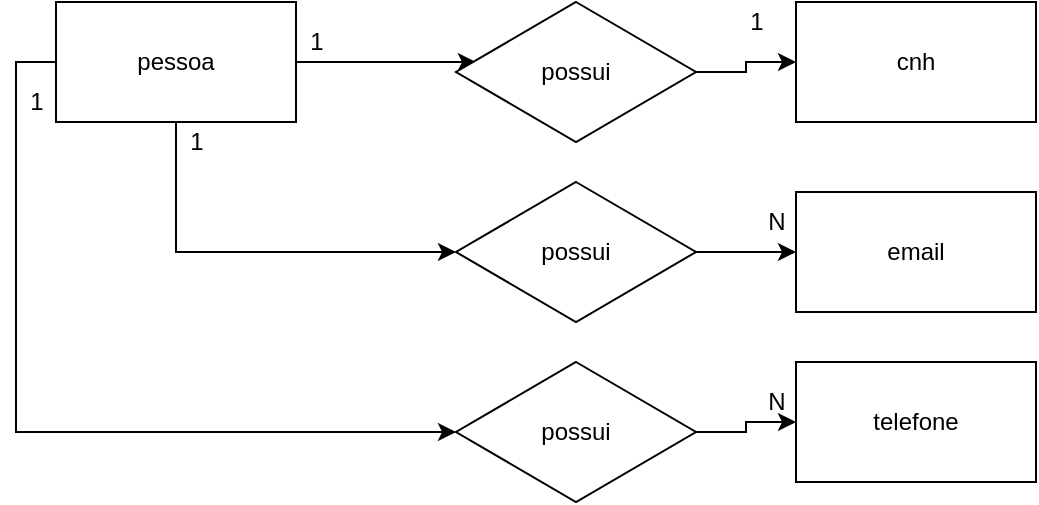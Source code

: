 <mxfile version="14.9.3" type="device" pages="2"><diagram id="-UaRZdVkGHQwKzZtR8jT" name="Conceitual"><mxGraphModel dx="782" dy="649" grid="1" gridSize="10" guides="1" tooltips="1" connect="1" arrows="1" fold="1" page="1" pageScale="1" pageWidth="827" pageHeight="1169" math="0" shadow="0"><root><mxCell id="jhvPXV0KnpEIEUwgvUCG-0"/><mxCell id="jhvPXV0KnpEIEUwgvUCG-1" parent="jhvPXV0KnpEIEUwgvUCG-0"/><mxCell id="STTsIsOU0_d9wv27O3wR-7" style="edgeStyle=orthogonalEdgeStyle;rounded=0;orthogonalLoop=1;jettySize=auto;html=1;entryX=0;entryY=0.5;entryDx=0;entryDy=0;" edge="1" parent="jhvPXV0KnpEIEUwgvUCG-1" source="STTsIsOU0_d9wv27O3wR-0" target="STTsIsOU0_d9wv27O3wR-3"><mxGeometry relative="1" as="geometry"><mxPoint x="170" y="380" as="targetPoint"/><Array as="points"><mxPoint x="170" y="180"/><mxPoint x="170" y="365"/></Array></mxGeometry></mxCell><mxCell id="STTsIsOU0_d9wv27O3wR-8" style="edgeStyle=orthogonalEdgeStyle;rounded=0;orthogonalLoop=1;jettySize=auto;html=1;entryX=0;entryY=0.5;entryDx=0;entryDy=0;" edge="1" parent="jhvPXV0KnpEIEUwgvUCG-1" source="STTsIsOU0_d9wv27O3wR-0" target="STTsIsOU0_d9wv27O3wR-2"><mxGeometry relative="1" as="geometry"><Array as="points"><mxPoint x="250" y="275"/></Array></mxGeometry></mxCell><mxCell id="STTsIsOU0_d9wv27O3wR-9" style="edgeStyle=orthogonalEdgeStyle;rounded=0;orthogonalLoop=1;jettySize=auto;html=1;entryX=0.083;entryY=0.429;entryDx=0;entryDy=0;entryPerimeter=0;" edge="1" parent="jhvPXV0KnpEIEUwgvUCG-1" source="STTsIsOU0_d9wv27O3wR-0" target="STTsIsOU0_d9wv27O3wR-1"><mxGeometry relative="1" as="geometry"/></mxCell><mxCell id="STTsIsOU0_d9wv27O3wR-0" value="pessoa" style="rounded=0;whiteSpace=wrap;html=1;" vertex="1" parent="jhvPXV0KnpEIEUwgvUCG-1"><mxGeometry x="190" y="150" width="120" height="60" as="geometry"/></mxCell><mxCell id="STTsIsOU0_d9wv27O3wR-10" style="edgeStyle=orthogonalEdgeStyle;rounded=0;orthogonalLoop=1;jettySize=auto;html=1;" edge="1" parent="jhvPXV0KnpEIEUwgvUCG-1" source="STTsIsOU0_d9wv27O3wR-1" target="STTsIsOU0_d9wv27O3wR-4"><mxGeometry relative="1" as="geometry"/></mxCell><mxCell id="STTsIsOU0_d9wv27O3wR-1" value="possui" style="rhombus;whiteSpace=wrap;html=1;" vertex="1" parent="jhvPXV0KnpEIEUwgvUCG-1"><mxGeometry x="390" y="150" width="120" height="70" as="geometry"/></mxCell><mxCell id="STTsIsOU0_d9wv27O3wR-11" style="edgeStyle=orthogonalEdgeStyle;rounded=0;orthogonalLoop=1;jettySize=auto;html=1;exitX=1;exitY=0.5;exitDx=0;exitDy=0;entryX=0;entryY=0.5;entryDx=0;entryDy=0;" edge="1" parent="jhvPXV0KnpEIEUwgvUCG-1" source="STTsIsOU0_d9wv27O3wR-2" target="STTsIsOU0_d9wv27O3wR-6"><mxGeometry relative="1" as="geometry"/></mxCell><mxCell id="STTsIsOU0_d9wv27O3wR-2" value="possui" style="rhombus;whiteSpace=wrap;html=1;" vertex="1" parent="jhvPXV0KnpEIEUwgvUCG-1"><mxGeometry x="390" y="240" width="120" height="70" as="geometry"/></mxCell><mxCell id="STTsIsOU0_d9wv27O3wR-12" style="edgeStyle=orthogonalEdgeStyle;rounded=0;orthogonalLoop=1;jettySize=auto;html=1;exitX=1;exitY=0.5;exitDx=0;exitDy=0;entryX=0;entryY=0.5;entryDx=0;entryDy=0;" edge="1" parent="jhvPXV0KnpEIEUwgvUCG-1" source="STTsIsOU0_d9wv27O3wR-3" target="STTsIsOU0_d9wv27O3wR-5"><mxGeometry relative="1" as="geometry"/></mxCell><mxCell id="STTsIsOU0_d9wv27O3wR-3" value="possui" style="rhombus;whiteSpace=wrap;html=1;" vertex="1" parent="jhvPXV0KnpEIEUwgvUCG-1"><mxGeometry x="390" y="330" width="120" height="70" as="geometry"/></mxCell><mxCell id="STTsIsOU0_d9wv27O3wR-4" value="cnh" style="rounded=0;whiteSpace=wrap;html=1;" vertex="1" parent="jhvPXV0KnpEIEUwgvUCG-1"><mxGeometry x="560" y="150" width="120" height="60" as="geometry"/></mxCell><mxCell id="STTsIsOU0_d9wv27O3wR-5" value="telefone" style="rounded=0;whiteSpace=wrap;html=1;" vertex="1" parent="jhvPXV0KnpEIEUwgvUCG-1"><mxGeometry x="560" y="330" width="120" height="60" as="geometry"/></mxCell><mxCell id="STTsIsOU0_d9wv27O3wR-6" value="email" style="rounded=0;whiteSpace=wrap;html=1;" vertex="1" parent="jhvPXV0KnpEIEUwgvUCG-1"><mxGeometry x="560" y="245" width="120" height="60" as="geometry"/></mxCell><mxCell id="STTsIsOU0_d9wv27O3wR-13" value="1" style="text;html=1;align=center;verticalAlign=middle;resizable=0;points=[];autosize=1;strokeColor=none;" vertex="1" parent="jhvPXV0KnpEIEUwgvUCG-1"><mxGeometry x="170" y="190" width="20" height="20" as="geometry"/></mxCell><mxCell id="STTsIsOU0_d9wv27O3wR-14" value="1" style="text;html=1;align=center;verticalAlign=middle;resizable=0;points=[];autosize=1;strokeColor=none;" vertex="1" parent="jhvPXV0KnpEIEUwgvUCG-1"><mxGeometry x="250" y="210" width="20" height="20" as="geometry"/></mxCell><mxCell id="STTsIsOU0_d9wv27O3wR-15" value="1" style="text;html=1;align=center;verticalAlign=middle;resizable=0;points=[];autosize=1;strokeColor=none;" vertex="1" parent="jhvPXV0KnpEIEUwgvUCG-1"><mxGeometry x="310" y="160" width="20" height="20" as="geometry"/></mxCell><mxCell id="STTsIsOU0_d9wv27O3wR-16" value="1" style="text;html=1;align=center;verticalAlign=middle;resizable=0;points=[];autosize=1;strokeColor=none;" vertex="1" parent="jhvPXV0KnpEIEUwgvUCG-1"><mxGeometry x="530" y="150" width="20" height="20" as="geometry"/></mxCell><mxCell id="STTsIsOU0_d9wv27O3wR-17" value="N" style="text;html=1;align=center;verticalAlign=middle;resizable=0;points=[];autosize=1;strokeColor=none;" vertex="1" parent="jhvPXV0KnpEIEUwgvUCG-1"><mxGeometry x="540" y="250" width="20" height="20" as="geometry"/></mxCell><mxCell id="STTsIsOU0_d9wv27O3wR-18" value="N" style="text;html=1;align=center;verticalAlign=middle;resizable=0;points=[];autosize=1;strokeColor=none;" vertex="1" parent="jhvPXV0KnpEIEUwgvUCG-1"><mxGeometry x="540" y="340" width="20" height="20" as="geometry"/></mxCell></root></mxGraphModel></diagram><diagram id="4E_XA9kzBRmgN5mTcmWZ" name="Logico"><mxGraphModel dx="782" dy="649" grid="1" gridSize="10" guides="1" tooltips="1" connect="1" arrows="1" fold="1" page="1" pageScale="1" pageWidth="827" pageHeight="1169" math="0" shadow="0"><root><mxCell id="0"/><mxCell id="1" parent="0"/><mxCell id="xrnvWgvwJ5l-Av7SMVn4-53" value="pessoa" style="shape=table;startSize=30;container=1;collapsible=1;childLayout=tableLayout;fixedRows=1;rowLines=0;fontStyle=1;align=center;resizeLast=1;" vertex="1" parent="1"><mxGeometry x="270" y="150" width="180" height="150" as="geometry"/></mxCell><mxCell id="xrnvWgvwJ5l-Av7SMVn4-54" value="" style="shape=partialRectangle;collapsible=0;dropTarget=0;pointerEvents=0;fillColor=none;top=0;left=0;bottom=1;right=0;points=[[0,0.5],[1,0.5]];portConstraint=eastwest;" vertex="1" parent="xrnvWgvwJ5l-Av7SMVn4-53"><mxGeometry y="30" width="180" height="30" as="geometry"/></mxCell><mxCell id="xrnvWgvwJ5l-Av7SMVn4-55" value="PK" style="shape=partialRectangle;connectable=0;fillColor=none;top=0;left=0;bottom=0;right=0;fontStyle=1;overflow=hidden;" vertex="1" parent="xrnvWgvwJ5l-Av7SMVn4-54"><mxGeometry width="30" height="30" as="geometry"/></mxCell><mxCell id="xrnvWgvwJ5l-Av7SMVn4-56" value="IdPessoa" style="shape=partialRectangle;connectable=0;fillColor=none;top=0;left=0;bottom=0;right=0;align=left;spacingLeft=6;fontStyle=5;overflow=hidden;" vertex="1" parent="xrnvWgvwJ5l-Av7SMVn4-54"><mxGeometry x="30" width="150" height="30" as="geometry"/></mxCell><mxCell id="xrnvWgvwJ5l-Av7SMVn4-57" value="" style="shape=partialRectangle;collapsible=0;dropTarget=0;pointerEvents=0;fillColor=none;top=0;left=0;bottom=0;right=0;points=[[0,0.5],[1,0.5]];portConstraint=eastwest;" vertex="1" parent="xrnvWgvwJ5l-Av7SMVn4-53"><mxGeometry y="60" width="180" height="30" as="geometry"/></mxCell><mxCell id="xrnvWgvwJ5l-Av7SMVn4-58" value="" style="shape=partialRectangle;connectable=0;fillColor=none;top=0;left=0;bottom=0;right=0;editable=1;overflow=hidden;" vertex="1" parent="xrnvWgvwJ5l-Av7SMVn4-57"><mxGeometry width="30" height="30" as="geometry"/></mxCell><mxCell id="xrnvWgvwJ5l-Av7SMVn4-59" value="nome pessoa" style="shape=partialRectangle;connectable=0;fillColor=none;top=0;left=0;bottom=0;right=0;align=left;spacingLeft=6;overflow=hidden;" vertex="1" parent="xrnvWgvwJ5l-Av7SMVn4-57"><mxGeometry x="30" width="150" height="30" as="geometry"/></mxCell><mxCell id="xrnvWgvwJ5l-Av7SMVn4-60" value="" style="shape=partialRectangle;collapsible=0;dropTarget=0;pointerEvents=0;fillColor=none;top=0;left=0;bottom=0;right=0;points=[[0,0.5],[1,0.5]];portConstraint=eastwest;" vertex="1" parent="xrnvWgvwJ5l-Av7SMVn4-53"><mxGeometry y="90" width="180" height="40" as="geometry"/></mxCell><mxCell id="xrnvWgvwJ5l-Av7SMVn4-61" value="" style="shape=partialRectangle;connectable=0;fillColor=none;top=0;left=0;bottom=0;right=0;editable=1;overflow=hidden;" vertex="1" parent="xrnvWgvwJ5l-Av7SMVn4-60"><mxGeometry width="30" height="40" as="geometry"/></mxCell><mxCell id="xrnvWgvwJ5l-Av7SMVn4-62" value="" style="shape=partialRectangle;connectable=0;fillColor=none;top=0;left=0;bottom=0;right=0;align=left;spacingLeft=6;overflow=hidden;" vertex="1" parent="xrnvWgvwJ5l-Av7SMVn4-60"><mxGeometry x="30" width="150" height="40" as="geometry"/></mxCell><mxCell id="xrnvWgvwJ5l-Av7SMVn4-63" value="" style="shape=partialRectangle;collapsible=0;dropTarget=0;pointerEvents=0;fillColor=none;top=0;left=0;bottom=0;right=0;points=[[0,0.5],[1,0.5]];portConstraint=eastwest;" vertex="1" parent="xrnvWgvwJ5l-Av7SMVn4-53"><mxGeometry y="130" width="180" height="20" as="geometry"/></mxCell><mxCell id="xrnvWgvwJ5l-Av7SMVn4-64" value="" style="shape=partialRectangle;connectable=0;fillColor=none;top=0;left=0;bottom=0;right=0;editable=1;overflow=hidden;" vertex="1" parent="xrnvWgvwJ5l-Av7SMVn4-63"><mxGeometry width="30" height="20" as="geometry"/></mxCell><mxCell id="xrnvWgvwJ5l-Av7SMVn4-65" value="" style="shape=partialRectangle;connectable=0;fillColor=none;top=0;left=0;bottom=0;right=0;align=left;spacingLeft=6;overflow=hidden;" vertex="1" parent="xrnvWgvwJ5l-Av7SMVn4-63"><mxGeometry x="30" width="150" height="20" as="geometry"/></mxCell><mxCell id="xrnvWgvwJ5l-Av7SMVn4-111" style="edgeStyle=orthogonalEdgeStyle;rounded=0;orthogonalLoop=1;jettySize=auto;html=1;entryX=1;entryY=0.5;entryDx=0;entryDy=0;" edge="1" parent="1" source="xrnvWgvwJ5l-Av7SMVn4-66" target="xrnvWgvwJ5l-Av7SMVn4-57"><mxGeometry relative="1" as="geometry"><Array as="points"><mxPoint x="660" y="60"/><mxPoint x="480" y="60"/><mxPoint x="480" y="240"/><mxPoint x="450" y="240"/></Array></mxGeometry></mxCell><mxCell id="xrnvWgvwJ5l-Av7SMVn4-66" value="cnh" style="shape=table;startSize=30;container=1;collapsible=1;childLayout=tableLayout;fixedRows=1;rowLines=0;fontStyle=1;align=center;resizeLast=1;" vertex="1" parent="1"><mxGeometry x="570" y="145" width="180" height="160" as="geometry"/></mxCell><mxCell id="xrnvWgvwJ5l-Av7SMVn4-67" value="" style="shape=partialRectangle;collapsible=0;dropTarget=0;pointerEvents=0;fillColor=none;top=0;left=0;bottom=0;right=0;points=[[0,0.5],[1,0.5]];portConstraint=eastwest;" vertex="1" parent="xrnvWgvwJ5l-Av7SMVn4-66"><mxGeometry y="30" width="180" height="30" as="geometry"/></mxCell><mxCell id="xrnvWgvwJ5l-Av7SMVn4-68" value="PK" style="shape=partialRectangle;connectable=0;fillColor=none;top=0;left=0;bottom=0;right=0;fontStyle=1;overflow=hidden;" vertex="1" parent="xrnvWgvwJ5l-Av7SMVn4-67"><mxGeometry width="60" height="30" as="geometry"/></mxCell><mxCell id="xrnvWgvwJ5l-Av7SMVn4-69" value="idCnh" style="shape=partialRectangle;connectable=0;fillColor=none;top=0;left=0;bottom=0;right=0;align=left;spacingLeft=6;fontStyle=5;overflow=hidden;" vertex="1" parent="xrnvWgvwJ5l-Av7SMVn4-67"><mxGeometry x="60" width="120" height="30" as="geometry"/></mxCell><mxCell id="xrnvWgvwJ5l-Av7SMVn4-70" value="" style="shape=partialRectangle;collapsible=0;dropTarget=0;pointerEvents=0;fillColor=none;top=0;left=0;bottom=1;right=0;points=[[0,0.5],[1,0.5]];portConstraint=eastwest;" vertex="1" parent="xrnvWgvwJ5l-Av7SMVn4-66"><mxGeometry y="60" width="180" height="30" as="geometry"/></mxCell><mxCell id="xrnvWgvwJ5l-Av7SMVn4-71" value="FK" style="shape=partialRectangle;connectable=0;fillColor=none;top=0;left=0;bottom=0;right=0;fontStyle=1;overflow=hidden;" vertex="1" parent="xrnvWgvwJ5l-Av7SMVn4-70"><mxGeometry width="60" height="30" as="geometry"/></mxCell><mxCell id="xrnvWgvwJ5l-Av7SMVn4-72" value="idPessoa" style="shape=partialRectangle;connectable=0;fillColor=none;top=0;left=0;bottom=0;right=0;align=left;spacingLeft=6;fontStyle=5;overflow=hidden;" vertex="1" parent="xrnvWgvwJ5l-Av7SMVn4-70"><mxGeometry x="60" width="120" height="30" as="geometry"/></mxCell><mxCell id="xrnvWgvwJ5l-Av7SMVn4-73" value="" style="shape=partialRectangle;collapsible=0;dropTarget=0;pointerEvents=0;fillColor=none;top=0;left=0;bottom=0;right=0;points=[[0,0.5],[1,0.5]];portConstraint=eastwest;" vertex="1" parent="xrnvWgvwJ5l-Av7SMVn4-66"><mxGeometry y="90" width="180" height="30" as="geometry"/></mxCell><mxCell id="xrnvWgvwJ5l-Av7SMVn4-74" value="" style="shape=partialRectangle;connectable=0;fillColor=none;top=0;left=0;bottom=0;right=0;editable=1;overflow=hidden;" vertex="1" parent="xrnvWgvwJ5l-Av7SMVn4-73"><mxGeometry width="60" height="30" as="geometry"/></mxCell><mxCell id="xrnvWgvwJ5l-Av7SMVn4-75" value="descrição" style="shape=partialRectangle;connectable=0;fillColor=none;top=0;left=0;bottom=0;right=0;align=left;spacingLeft=6;overflow=hidden;" vertex="1" parent="xrnvWgvwJ5l-Av7SMVn4-73"><mxGeometry x="60" width="120" height="30" as="geometry"/></mxCell><mxCell id="xrnvWgvwJ5l-Av7SMVn4-76" value="" style="shape=partialRectangle;collapsible=0;dropTarget=0;pointerEvents=0;fillColor=none;top=0;left=0;bottom=0;right=0;points=[[0,0.5],[1,0.5]];portConstraint=eastwest;" vertex="1" parent="xrnvWgvwJ5l-Av7SMVn4-66"><mxGeometry y="120" width="180" height="30" as="geometry"/></mxCell><mxCell id="xrnvWgvwJ5l-Av7SMVn4-77" value="" style="shape=partialRectangle;connectable=0;fillColor=none;top=0;left=0;bottom=0;right=0;editable=1;overflow=hidden;" vertex="1" parent="xrnvWgvwJ5l-Av7SMVn4-76"><mxGeometry width="60" height="30" as="geometry"/></mxCell><mxCell id="xrnvWgvwJ5l-Av7SMVn4-78" value="" style="shape=partialRectangle;connectable=0;fillColor=none;top=0;left=0;bottom=0;right=0;align=left;spacingLeft=6;overflow=hidden;" vertex="1" parent="xrnvWgvwJ5l-Av7SMVn4-76"><mxGeometry x="60" width="120" height="30" as="geometry"/></mxCell><mxCell id="xrnvWgvwJ5l-Av7SMVn4-79" value="telefone" style="shape=table;startSize=30;container=1;collapsible=1;childLayout=tableLayout;fixedRows=1;rowLines=0;fontStyle=1;align=center;resizeLast=1;" vertex="1" parent="1"><mxGeometry x="570" y="330" width="180" height="160" as="geometry"/></mxCell><mxCell id="xrnvWgvwJ5l-Av7SMVn4-80" value="" style="shape=partialRectangle;collapsible=0;dropTarget=0;pointerEvents=0;fillColor=none;top=0;left=0;bottom=0;right=0;points=[[0,0.5],[1,0.5]];portConstraint=eastwest;" vertex="1" parent="xrnvWgvwJ5l-Av7SMVn4-79"><mxGeometry y="30" width="180" height="30" as="geometry"/></mxCell><mxCell id="xrnvWgvwJ5l-Av7SMVn4-81" value="PK" style="shape=partialRectangle;connectable=0;fillColor=none;top=0;left=0;bottom=0;right=0;fontStyle=1;overflow=hidden;" vertex="1" parent="xrnvWgvwJ5l-Av7SMVn4-80"><mxGeometry width="60" height="30" as="geometry"/></mxCell><mxCell id="xrnvWgvwJ5l-Av7SMVn4-82" value="idTelefone" style="shape=partialRectangle;connectable=0;fillColor=none;top=0;left=0;bottom=0;right=0;align=left;spacingLeft=6;fontStyle=5;overflow=hidden;" vertex="1" parent="xrnvWgvwJ5l-Av7SMVn4-80"><mxGeometry x="60" width="120" height="30" as="geometry"/></mxCell><mxCell id="xrnvWgvwJ5l-Av7SMVn4-83" value="" style="shape=partialRectangle;collapsible=0;dropTarget=0;pointerEvents=0;fillColor=none;top=0;left=0;bottom=1;right=0;points=[[0,0.5],[1,0.5]];portConstraint=eastwest;" vertex="1" parent="xrnvWgvwJ5l-Av7SMVn4-79"><mxGeometry y="60" width="180" height="30" as="geometry"/></mxCell><mxCell id="xrnvWgvwJ5l-Av7SMVn4-84" value="FK" style="shape=partialRectangle;connectable=0;fillColor=none;top=0;left=0;bottom=0;right=0;fontStyle=1;overflow=hidden;" vertex="1" parent="xrnvWgvwJ5l-Av7SMVn4-83"><mxGeometry width="60" height="30" as="geometry"/></mxCell><mxCell id="xrnvWgvwJ5l-Av7SMVn4-85" value="idPessoa" style="shape=partialRectangle;connectable=0;fillColor=none;top=0;left=0;bottom=0;right=0;align=left;spacingLeft=6;fontStyle=5;overflow=hidden;" vertex="1" parent="xrnvWgvwJ5l-Av7SMVn4-83"><mxGeometry x="60" width="120" height="30" as="geometry"/></mxCell><mxCell id="xrnvWgvwJ5l-Av7SMVn4-86" value="" style="shape=partialRectangle;collapsible=0;dropTarget=0;pointerEvents=0;fillColor=none;top=0;left=0;bottom=0;right=0;points=[[0,0.5],[1,0.5]];portConstraint=eastwest;" vertex="1" parent="xrnvWgvwJ5l-Av7SMVn4-79"><mxGeometry y="90" width="180" height="30" as="geometry"/></mxCell><mxCell id="xrnvWgvwJ5l-Av7SMVn4-87" value="" style="shape=partialRectangle;connectable=0;fillColor=none;top=0;left=0;bottom=0;right=0;editable=1;overflow=hidden;" vertex="1" parent="xrnvWgvwJ5l-Av7SMVn4-86"><mxGeometry width="60" height="30" as="geometry"/></mxCell><mxCell id="xrnvWgvwJ5l-Av7SMVn4-88" value="numeroTelefone" style="shape=partialRectangle;connectable=0;fillColor=none;top=0;left=0;bottom=0;right=0;align=left;spacingLeft=6;overflow=hidden;" vertex="1" parent="xrnvWgvwJ5l-Av7SMVn4-86"><mxGeometry x="60" width="120" height="30" as="geometry"/></mxCell><mxCell id="xrnvWgvwJ5l-Av7SMVn4-89" value="" style="shape=partialRectangle;collapsible=0;dropTarget=0;pointerEvents=0;fillColor=none;top=0;left=0;bottom=0;right=0;points=[[0,0.5],[1,0.5]];portConstraint=eastwest;" vertex="1" parent="xrnvWgvwJ5l-Av7SMVn4-79"><mxGeometry y="120" width="180" height="30" as="geometry"/></mxCell><mxCell id="xrnvWgvwJ5l-Av7SMVn4-90" value="" style="shape=partialRectangle;connectable=0;fillColor=none;top=0;left=0;bottom=0;right=0;editable=1;overflow=hidden;" vertex="1" parent="xrnvWgvwJ5l-Av7SMVn4-89"><mxGeometry width="60" height="30" as="geometry"/></mxCell><mxCell id="xrnvWgvwJ5l-Av7SMVn4-91" value="" style="shape=partialRectangle;connectable=0;fillColor=none;top=0;left=0;bottom=0;right=0;align=left;spacingLeft=6;overflow=hidden;" vertex="1" parent="xrnvWgvwJ5l-Av7SMVn4-89"><mxGeometry x="60" width="120" height="30" as="geometry"/></mxCell><mxCell id="xrnvWgvwJ5l-Av7SMVn4-108" style="edgeStyle=orthogonalEdgeStyle;rounded=0;orthogonalLoop=1;jettySize=auto;html=1;" edge="1" parent="1" source="xrnvWgvwJ5l-Av7SMVn4-95" target="xrnvWgvwJ5l-Av7SMVn4-57"><mxGeometry relative="1" as="geometry"><Array as="points"><mxPoint x="510" y="585"/><mxPoint x="510" y="225"/></Array></mxGeometry></mxCell><mxCell id="xrnvWgvwJ5l-Av7SMVn4-95" value="email" style="shape=table;startSize=30;container=1;collapsible=1;childLayout=tableLayout;fixedRows=1;rowLines=0;fontStyle=1;align=center;resizeLast=1;" vertex="1" parent="1"><mxGeometry x="570" y="505" width="180" height="160" as="geometry"/></mxCell><mxCell id="xrnvWgvwJ5l-Av7SMVn4-96" value="" style="shape=partialRectangle;collapsible=0;dropTarget=0;pointerEvents=0;fillColor=none;top=0;left=0;bottom=0;right=0;points=[[0,0.5],[1,0.5]];portConstraint=eastwest;" vertex="1" parent="xrnvWgvwJ5l-Av7SMVn4-95"><mxGeometry y="30" width="180" height="30" as="geometry"/></mxCell><mxCell id="xrnvWgvwJ5l-Av7SMVn4-97" value="PK" style="shape=partialRectangle;connectable=0;fillColor=none;top=0;left=0;bottom=0;right=0;fontStyle=1;overflow=hidden;" vertex="1" parent="xrnvWgvwJ5l-Av7SMVn4-96"><mxGeometry width="60" height="30" as="geometry"/></mxCell><mxCell id="xrnvWgvwJ5l-Av7SMVn4-98" value="idEmail" style="shape=partialRectangle;connectable=0;fillColor=none;top=0;left=0;bottom=0;right=0;align=left;spacingLeft=6;fontStyle=5;overflow=hidden;" vertex="1" parent="xrnvWgvwJ5l-Av7SMVn4-96"><mxGeometry x="60" width="120" height="30" as="geometry"/></mxCell><mxCell id="xrnvWgvwJ5l-Av7SMVn4-99" value="" style="shape=partialRectangle;collapsible=0;dropTarget=0;pointerEvents=0;fillColor=none;top=0;left=0;bottom=1;right=0;points=[[0,0.5],[1,0.5]];portConstraint=eastwest;" vertex="1" parent="xrnvWgvwJ5l-Av7SMVn4-95"><mxGeometry y="60" width="180" height="30" as="geometry"/></mxCell><mxCell id="xrnvWgvwJ5l-Av7SMVn4-100" value="FK" style="shape=partialRectangle;connectable=0;fillColor=none;top=0;left=0;bottom=0;right=0;fontStyle=1;overflow=hidden;" vertex="1" parent="xrnvWgvwJ5l-Av7SMVn4-99"><mxGeometry width="60" height="30" as="geometry"/></mxCell><mxCell id="xrnvWgvwJ5l-Av7SMVn4-101" value="idPessoa" style="shape=partialRectangle;connectable=0;fillColor=none;top=0;left=0;bottom=0;right=0;align=left;spacingLeft=6;fontStyle=5;overflow=hidden;" vertex="1" parent="xrnvWgvwJ5l-Av7SMVn4-99"><mxGeometry x="60" width="120" height="30" as="geometry"/></mxCell><mxCell id="xrnvWgvwJ5l-Av7SMVn4-102" value="" style="shape=partialRectangle;collapsible=0;dropTarget=0;pointerEvents=0;fillColor=none;top=0;left=0;bottom=0;right=0;points=[[0,0.5],[1,0.5]];portConstraint=eastwest;" vertex="1" parent="xrnvWgvwJ5l-Av7SMVn4-95"><mxGeometry y="90" width="180" height="30" as="geometry"/></mxCell><mxCell id="xrnvWgvwJ5l-Av7SMVn4-103" value="" style="shape=partialRectangle;connectable=0;fillColor=none;top=0;left=0;bottom=0;right=0;editable=1;overflow=hidden;" vertex="1" parent="xrnvWgvwJ5l-Av7SMVn4-102"><mxGeometry width="60" height="30" as="geometry"/></mxCell><mxCell id="xrnvWgvwJ5l-Av7SMVn4-104" value="end_email" style="shape=partialRectangle;connectable=0;fillColor=none;top=0;left=0;bottom=0;right=0;align=left;spacingLeft=6;overflow=hidden;" vertex="1" parent="xrnvWgvwJ5l-Av7SMVn4-102"><mxGeometry x="60" width="120" height="30" as="geometry"/></mxCell><mxCell id="xrnvWgvwJ5l-Av7SMVn4-105" value="" style="shape=partialRectangle;collapsible=0;dropTarget=0;pointerEvents=0;fillColor=none;top=0;left=0;bottom=0;right=0;points=[[0,0.5],[1,0.5]];portConstraint=eastwest;" vertex="1" parent="xrnvWgvwJ5l-Av7SMVn4-95"><mxGeometry y="120" width="180" height="30" as="geometry"/></mxCell><mxCell id="xrnvWgvwJ5l-Av7SMVn4-106" value="" style="shape=partialRectangle;connectable=0;fillColor=none;top=0;left=0;bottom=0;right=0;editable=1;overflow=hidden;" vertex="1" parent="xrnvWgvwJ5l-Av7SMVn4-105"><mxGeometry width="60" height="30" as="geometry"/></mxCell><mxCell id="xrnvWgvwJ5l-Av7SMVn4-107" value="" style="shape=partialRectangle;connectable=0;fillColor=none;top=0;left=0;bottom=0;right=0;align=left;spacingLeft=6;overflow=hidden;" vertex="1" parent="xrnvWgvwJ5l-Av7SMVn4-105"><mxGeometry x="60" width="120" height="30" as="geometry"/></mxCell><mxCell id="xrnvWgvwJ5l-Av7SMVn4-109" style="edgeStyle=orthogonalEdgeStyle;rounded=0;orthogonalLoop=1;jettySize=auto;html=1;entryX=1;entryY=0.5;entryDx=0;entryDy=0;" edge="1" parent="1" source="xrnvWgvwJ5l-Av7SMVn4-83" target="xrnvWgvwJ5l-Av7SMVn4-57"><mxGeometry relative="1" as="geometry"><mxPoint x="470" y="230" as="targetPoint"/><Array as="points"><mxPoint x="540" y="405"/><mxPoint x="540" y="220"/><mxPoint x="450" y="220"/></Array></mxGeometry></mxCell></root></mxGraphModel></diagram></mxfile>